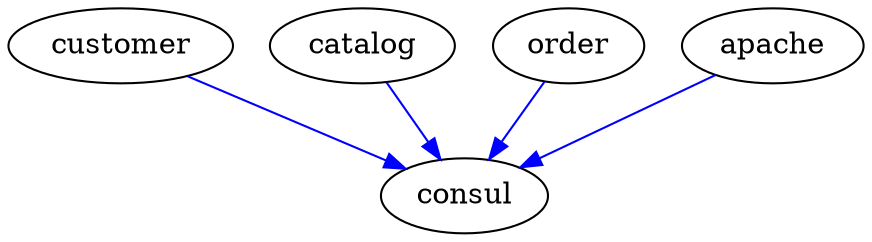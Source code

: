 digraph {
customer->consul[color=blue]
catalog->consul[color=blue]
order->consul[color=blue]
apache->consul[color=blue]
}